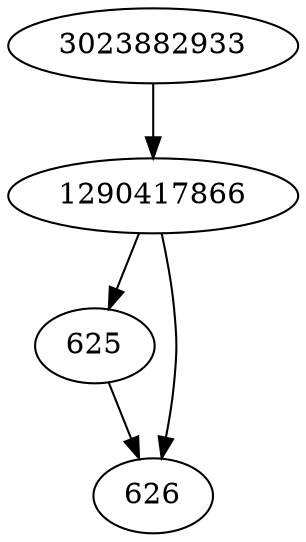 strict digraph  {
625;
626;
1290417866;
3023882933;
625 -> 626;
1290417866 -> 625;
1290417866 -> 626;
3023882933 -> 1290417866;
}
